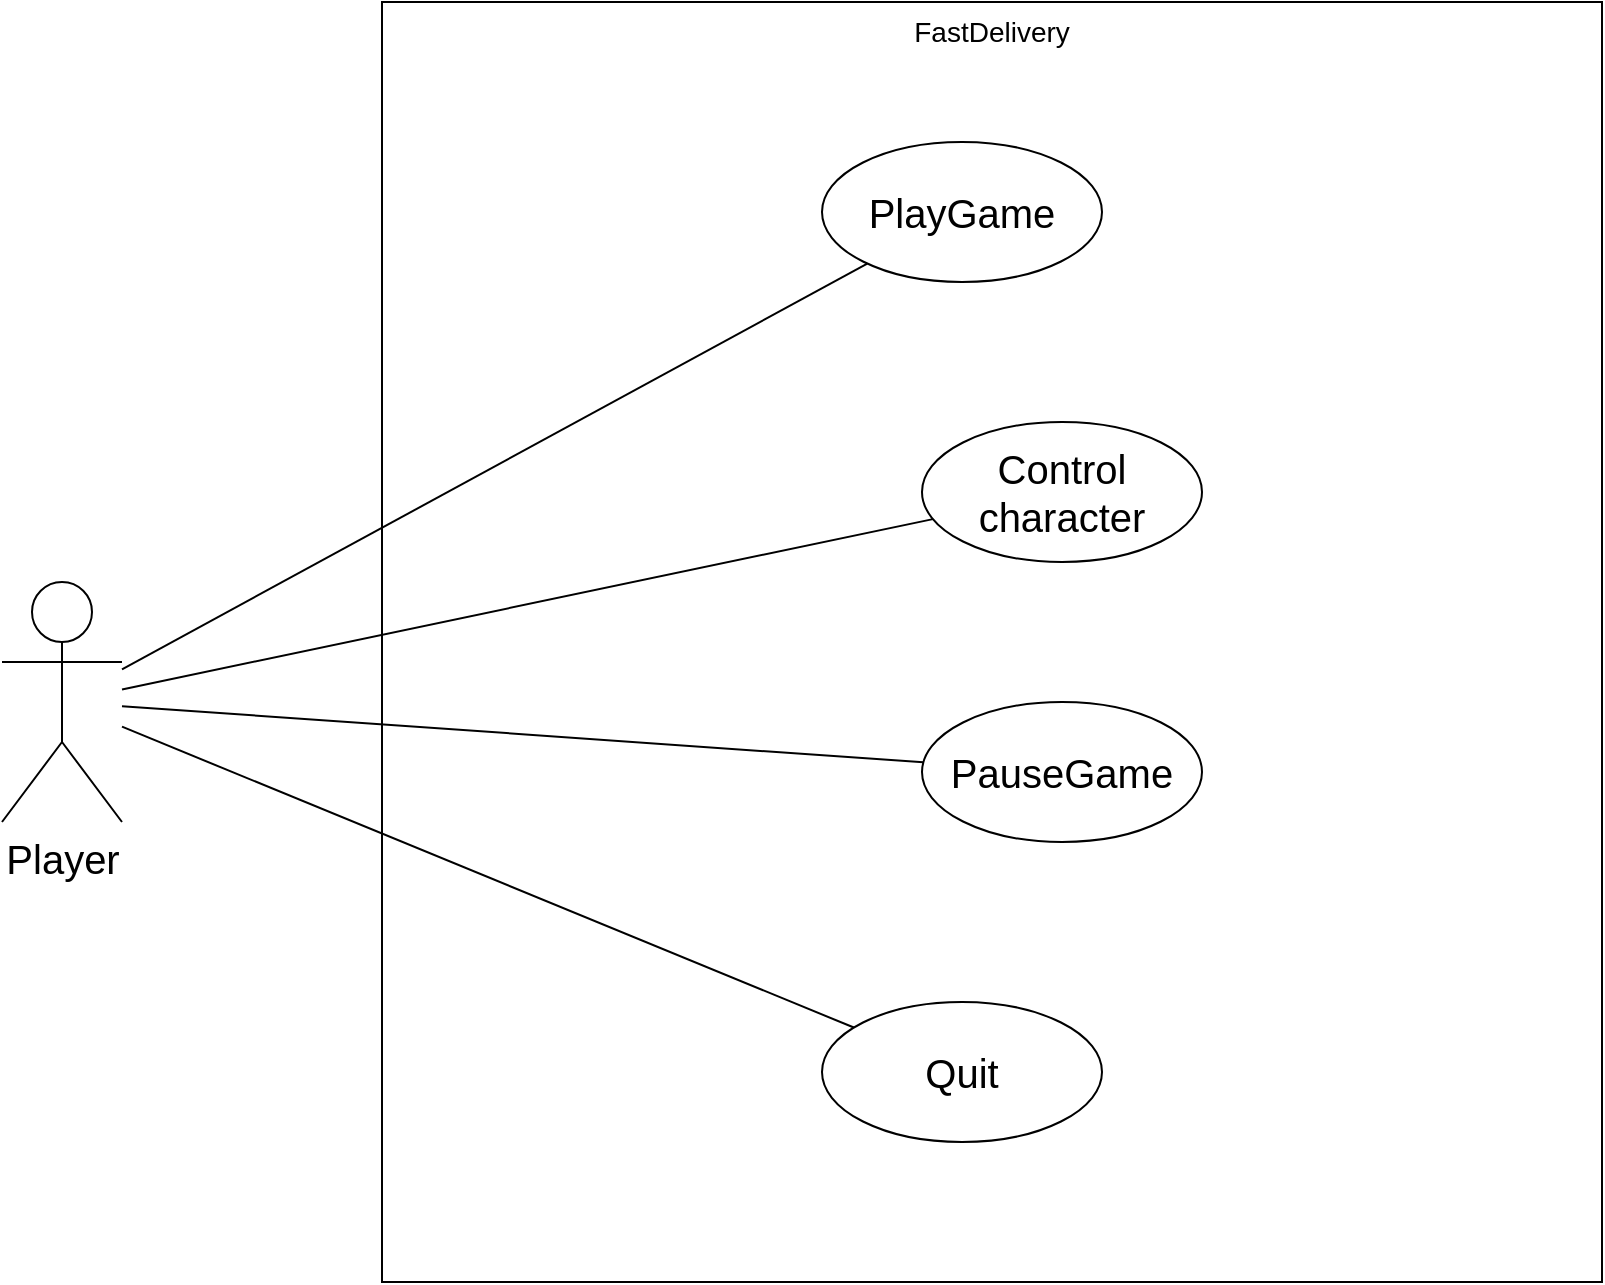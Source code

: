 <mxfile version="24.2.5" type="device">
  <diagram name="Page-1" id="_oMLdafumvRQSFAWHbNV">
    <mxGraphModel dx="1195" dy="697" grid="1" gridSize="10" guides="1" tooltips="1" connect="1" arrows="1" fold="1" page="1" pageScale="1" pageWidth="850" pageHeight="1100" math="0" shadow="0">
      <root>
        <mxCell id="0" />
        <mxCell id="1" parent="0" />
        <mxCell id="0TBy1uSMwZ3hOXcMFZeA-1" value="&lt;font style=&quot;font-size: 20px;&quot;&gt;Player&lt;/font&gt;&lt;div style=&quot;font-size: 20px;&quot;&gt;&lt;br&gt;&lt;/div&gt;" style="shape=umlActor;verticalLabelPosition=bottom;verticalAlign=top;html=1;outlineConnect=0;" vertex="1" parent="1">
          <mxGeometry x="370" y="320" width="60" height="120" as="geometry" />
        </mxCell>
        <mxCell id="0TBy1uSMwZ3hOXcMFZeA-10" value="" style="rounded=0;whiteSpace=wrap;html=1;" vertex="1" parent="1">
          <mxGeometry x="560" y="30" width="610" height="640" as="geometry" />
        </mxCell>
        <mxCell id="0TBy1uSMwZ3hOXcMFZeA-11" value="&lt;font style=&quot;font-size: 14px;&quot;&gt;FastDelivery&lt;/font&gt;" style="text;html=1;align=center;verticalAlign=middle;whiteSpace=wrap;rounded=0;" vertex="1" parent="1">
          <mxGeometry x="835" y="30" width="60" height="30" as="geometry" />
        </mxCell>
        <mxCell id="0TBy1uSMwZ3hOXcMFZeA-12" value="&lt;span style=&quot;font-size: 20px;&quot;&gt;PlayGame&lt;/span&gt;" style="ellipse;whiteSpace=wrap;html=1;" vertex="1" parent="1">
          <mxGeometry x="780" y="100" width="140" height="70" as="geometry" />
        </mxCell>
        <mxCell id="0TBy1uSMwZ3hOXcMFZeA-13" value="&lt;span style=&quot;font-size: 20px;&quot;&gt;Control character&lt;/span&gt;" style="ellipse;whiteSpace=wrap;html=1;" vertex="1" parent="1">
          <mxGeometry x="830" y="240" width="140" height="70" as="geometry" />
        </mxCell>
        <mxCell id="0TBy1uSMwZ3hOXcMFZeA-14" value="&lt;span style=&quot;font-size: 20px;&quot;&gt;PauseGame&lt;/span&gt;" style="ellipse;whiteSpace=wrap;html=1;" vertex="1" parent="1">
          <mxGeometry x="830" y="380" width="140" height="70" as="geometry" />
        </mxCell>
        <mxCell id="0TBy1uSMwZ3hOXcMFZeA-15" value="&lt;span style=&quot;font-size: 20px;&quot;&gt;Quit&lt;/span&gt;" style="ellipse;whiteSpace=wrap;html=1;" vertex="1" parent="1">
          <mxGeometry x="780" y="530" width="140" height="70" as="geometry" />
        </mxCell>
        <mxCell id="0TBy1uSMwZ3hOXcMFZeA-16" value="" style="endArrow=none;html=1;rounded=0;" edge="1" parent="1" source="0TBy1uSMwZ3hOXcMFZeA-1" target="0TBy1uSMwZ3hOXcMFZeA-12">
          <mxGeometry relative="1" as="geometry">
            <mxPoint x="340" y="400" as="sourcePoint" />
            <mxPoint x="500" y="400" as="targetPoint" />
          </mxGeometry>
        </mxCell>
        <mxCell id="0TBy1uSMwZ3hOXcMFZeA-17" value="" style="endArrow=none;html=1;rounded=0;" edge="1" parent="1" source="0TBy1uSMwZ3hOXcMFZeA-1" target="0TBy1uSMwZ3hOXcMFZeA-13">
          <mxGeometry relative="1" as="geometry">
            <mxPoint x="340" y="400" as="sourcePoint" />
            <mxPoint x="500" y="400" as="targetPoint" />
          </mxGeometry>
        </mxCell>
        <mxCell id="0TBy1uSMwZ3hOXcMFZeA-18" value="" style="endArrow=none;html=1;rounded=0;" edge="1" parent="1" source="0TBy1uSMwZ3hOXcMFZeA-1" target="0TBy1uSMwZ3hOXcMFZeA-14">
          <mxGeometry relative="1" as="geometry">
            <mxPoint x="340" y="400" as="sourcePoint" />
            <mxPoint x="500" y="400" as="targetPoint" />
          </mxGeometry>
        </mxCell>
        <mxCell id="0TBy1uSMwZ3hOXcMFZeA-19" value="" style="endArrow=none;html=1;rounded=0;" edge="1" parent="1" source="0TBy1uSMwZ3hOXcMFZeA-1" target="0TBy1uSMwZ3hOXcMFZeA-15">
          <mxGeometry relative="1" as="geometry">
            <mxPoint x="340" y="400" as="sourcePoint" />
            <mxPoint x="500" y="400" as="targetPoint" />
          </mxGeometry>
        </mxCell>
      </root>
    </mxGraphModel>
  </diagram>
</mxfile>
